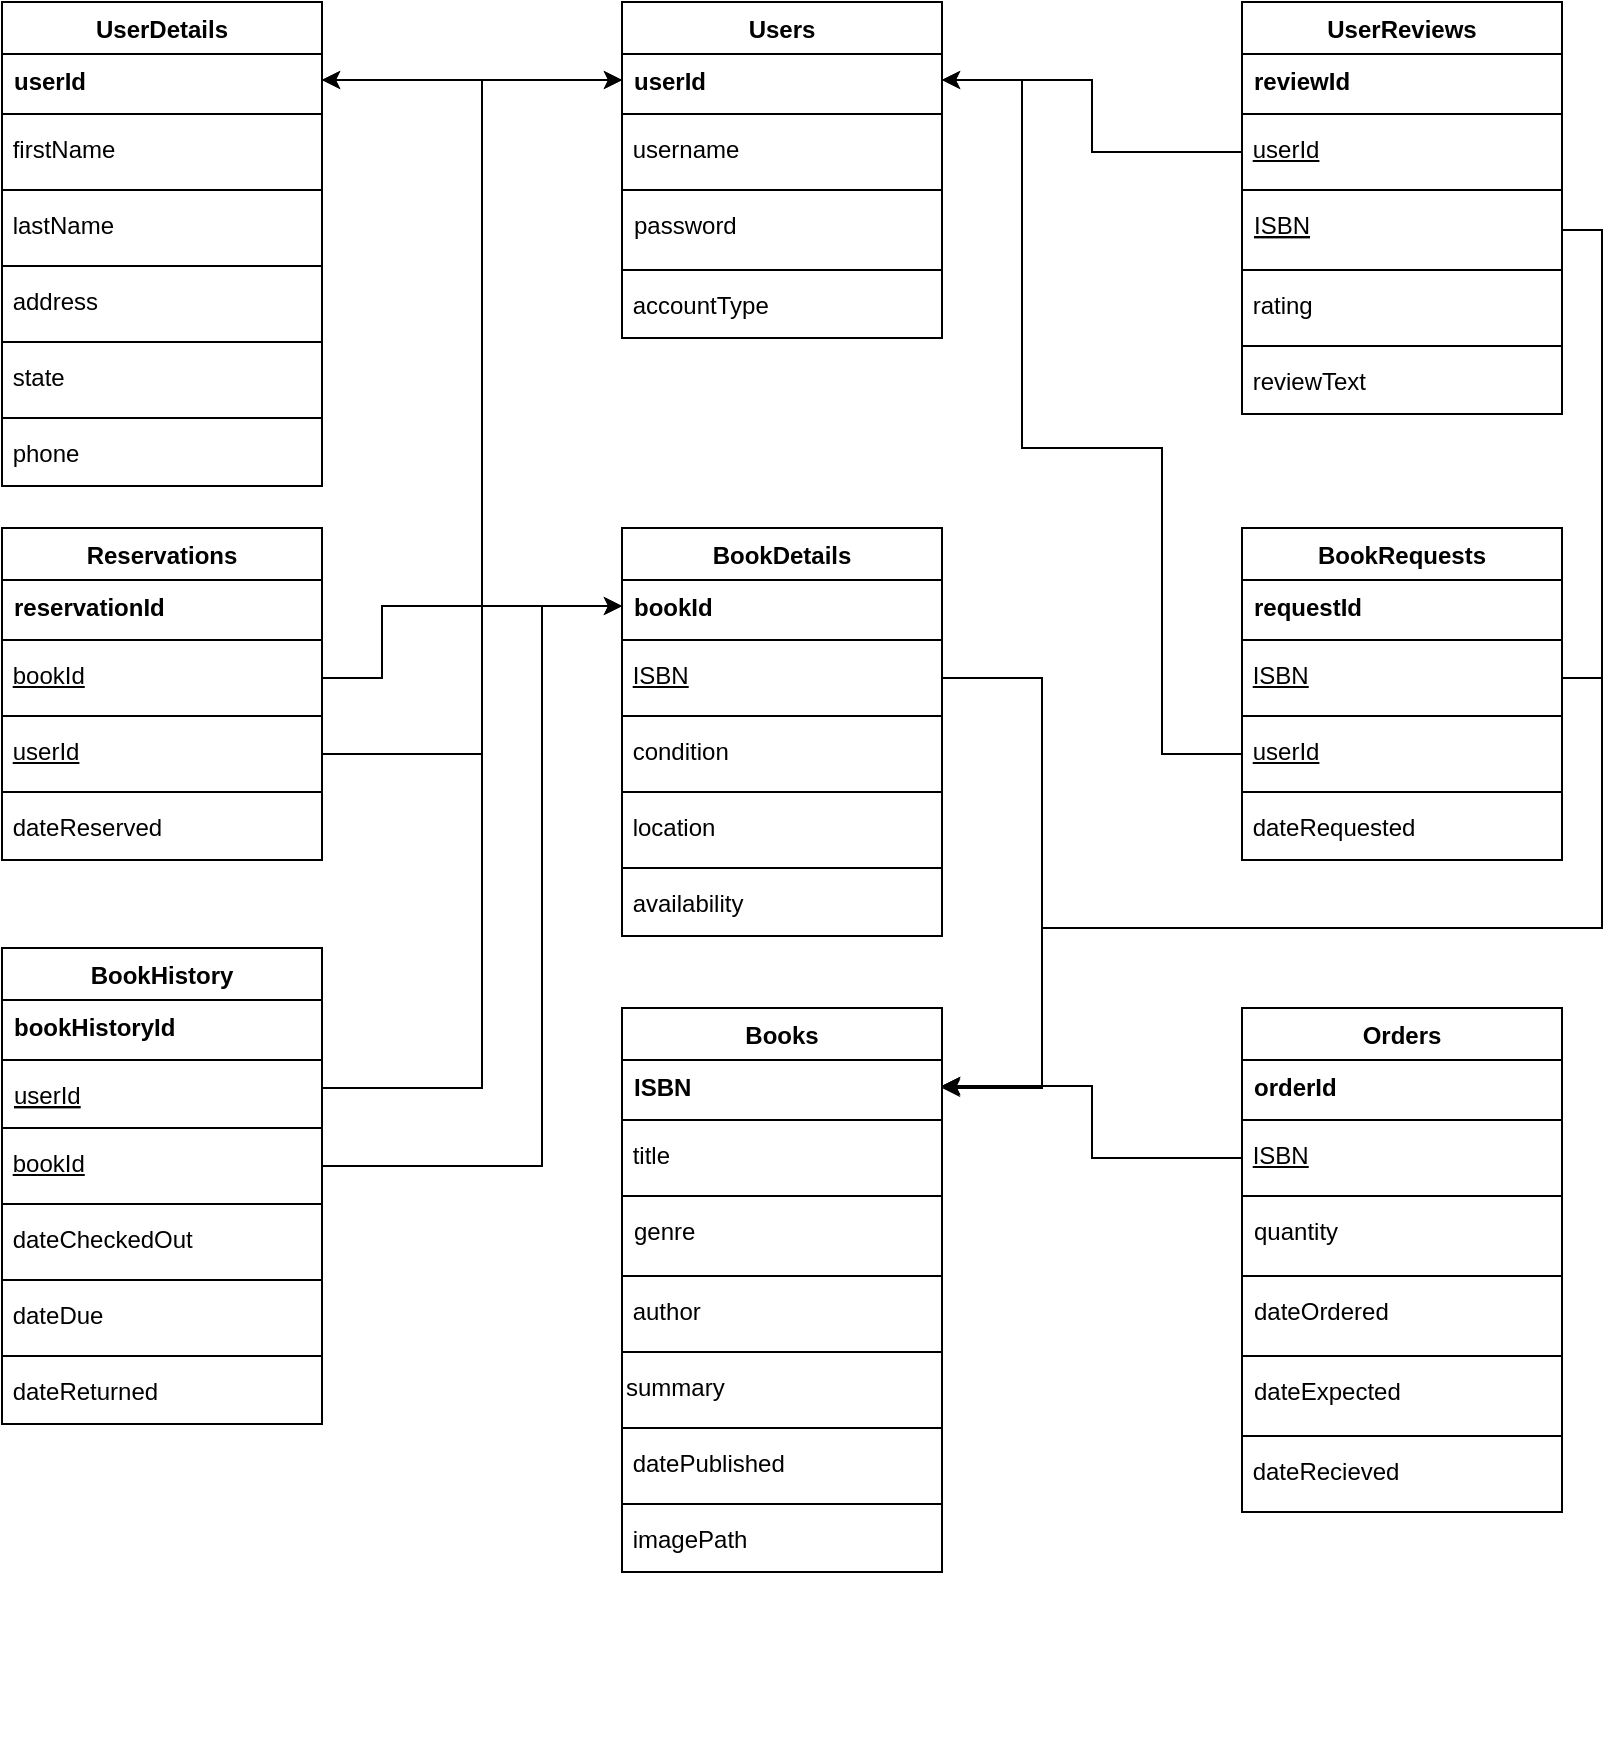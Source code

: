 <mxfile version="12.8.1" type="device"><diagram id="Xg3GlzZlZHLlRnHhwqz-" name="Page-1"><mxGraphModel dx="1332" dy="696" grid="1" gridSize="10" guides="1" tooltips="1" connect="1" arrows="1" fold="1" page="1" pageScale="1" pageWidth="1500" pageHeight="1000" math="0" shadow="0"><root><mxCell id="0"/><mxCell id="1" parent="0"/><mxCell id="W9Jm4VccmNvsLr-udF0N-2" value="Users" style="swimlane;fontStyle=1;align=center;verticalAlign=top;childLayout=stackLayout;horizontal=1;startSize=26;horizontalStack=0;resizeParent=1;resizeParentMax=0;resizeLast=0;collapsible=1;marginBottom=0;" parent="1" vertex="1"><mxGeometry x="660" y="107" width="160" height="168" as="geometry"/></mxCell><mxCell id="W9Jm4VccmNvsLr-udF0N-3" value="userId" style="text;strokeColor=none;fillColor=none;align=left;verticalAlign=top;spacingLeft=4;spacingRight=4;overflow=hidden;rotatable=0;points=[[0,0.5],[1,0.5]];portConstraint=eastwest;fontStyle=1" parent="W9Jm4VccmNvsLr-udF0N-2" vertex="1"><mxGeometry y="26" width="160" height="26" as="geometry"/></mxCell><mxCell id="W9Jm4VccmNvsLr-udF0N-4" value="" style="line;strokeWidth=1;fillColor=none;align=left;verticalAlign=middle;spacingTop=-1;spacingLeft=3;spacingRight=3;rotatable=0;labelPosition=right;points=[];portConstraint=eastwest;" parent="W9Jm4VccmNvsLr-udF0N-2" vertex="1"><mxGeometry y="52" width="160" height="8" as="geometry"/></mxCell><mxCell id="W9Jm4VccmNvsLr-udF0N-10" value="&amp;nbsp;username" style="text;html=1;" parent="W9Jm4VccmNvsLr-udF0N-2" vertex="1"><mxGeometry y="60" width="160" height="30" as="geometry"/></mxCell><mxCell id="W9Jm4VccmNvsLr-udF0N-6" value="" style="line;strokeWidth=1;fillColor=none;align=left;verticalAlign=middle;spacingTop=-1;spacingLeft=3;spacingRight=3;rotatable=0;labelPosition=right;points=[];portConstraint=eastwest;" parent="W9Jm4VccmNvsLr-udF0N-2" vertex="1"><mxGeometry y="90" width="160" height="8" as="geometry"/></mxCell><mxCell id="W9Jm4VccmNvsLr-udF0N-5" value="password" style="text;strokeColor=none;fillColor=none;align=left;verticalAlign=top;spacingLeft=4;spacingRight=4;overflow=hidden;rotatable=0;points=[[0,0.5],[1,0.5]];portConstraint=eastwest;" parent="W9Jm4VccmNvsLr-udF0N-2" vertex="1"><mxGeometry y="98" width="160" height="32" as="geometry"/></mxCell><mxCell id="W9Jm4VccmNvsLr-udF0N-7" value="" style="line;strokeWidth=1;fillColor=none;align=left;verticalAlign=middle;spacingTop=-1;spacingLeft=3;spacingRight=3;rotatable=0;labelPosition=right;points=[];portConstraint=eastwest;" parent="W9Jm4VccmNvsLr-udF0N-2" vertex="1"><mxGeometry y="130" width="160" height="8" as="geometry"/></mxCell><mxCell id="W9Jm4VccmNvsLr-udF0N-12" value="&amp;nbsp;accountType" style="text;html=1;" parent="W9Jm4VccmNvsLr-udF0N-2" vertex="1"><mxGeometry y="138" width="160" height="30" as="geometry"/></mxCell><mxCell id="W9Jm4VccmNvsLr-udF0N-14" value="UserReviews" style="swimlane;fontStyle=1;align=center;verticalAlign=top;childLayout=stackLayout;horizontal=1;startSize=26;horizontalStack=0;resizeParent=1;resizeParentMax=0;resizeLast=0;collapsible=1;marginBottom=0;" parent="1" vertex="1"><mxGeometry x="970" y="107" width="160" height="206" as="geometry"/></mxCell><mxCell id="W9Jm4VccmNvsLr-udF0N-15" value="reviewId" style="text;strokeColor=none;fillColor=none;align=left;verticalAlign=top;spacingLeft=4;spacingRight=4;overflow=hidden;rotatable=0;points=[[0,0.5],[1,0.5]];portConstraint=eastwest;fontStyle=1" parent="W9Jm4VccmNvsLr-udF0N-14" vertex="1"><mxGeometry y="26" width="160" height="26" as="geometry"/></mxCell><mxCell id="W9Jm4VccmNvsLr-udF0N-16" value="" style="line;strokeWidth=1;fillColor=none;align=left;verticalAlign=middle;spacingTop=-1;spacingLeft=3;spacingRight=3;rotatable=0;labelPosition=right;points=[];portConstraint=eastwest;" parent="W9Jm4VccmNvsLr-udF0N-14" vertex="1"><mxGeometry y="52" width="160" height="8" as="geometry"/></mxCell><mxCell id="W9Jm4VccmNvsLr-udF0N-17" value="&amp;nbsp;&lt;u&gt;userId&lt;/u&gt;" style="text;html=1;" parent="W9Jm4VccmNvsLr-udF0N-14" vertex="1"><mxGeometry y="60" width="160" height="30" as="geometry"/></mxCell><mxCell id="W9Jm4VccmNvsLr-udF0N-18" value="" style="line;strokeWidth=1;fillColor=none;align=left;verticalAlign=middle;spacingTop=-1;spacingLeft=3;spacingRight=3;rotatable=0;labelPosition=right;points=[];portConstraint=eastwest;" parent="W9Jm4VccmNvsLr-udF0N-14" vertex="1"><mxGeometry y="90" width="160" height="8" as="geometry"/></mxCell><mxCell id="W9Jm4VccmNvsLr-udF0N-19" value="ISBN" style="text;strokeColor=none;fillColor=none;align=left;verticalAlign=top;spacingLeft=4;spacingRight=4;overflow=hidden;rotatable=0;points=[[0,0.5],[1,0.5]];portConstraint=eastwest;fontStyle=4" parent="W9Jm4VccmNvsLr-udF0N-14" vertex="1"><mxGeometry y="98" width="160" height="32" as="geometry"/></mxCell><mxCell id="W9Jm4VccmNvsLr-udF0N-20" value="" style="line;strokeWidth=1;fillColor=none;align=left;verticalAlign=middle;spacingTop=-1;spacingLeft=3;spacingRight=3;rotatable=0;labelPosition=right;points=[];portConstraint=eastwest;" parent="W9Jm4VccmNvsLr-udF0N-14" vertex="1"><mxGeometry y="130" width="160" height="8" as="geometry"/></mxCell><mxCell id="W9Jm4VccmNvsLr-udF0N-21" value="&amp;nbsp;rating" style="text;html=1;" parent="W9Jm4VccmNvsLr-udF0N-14" vertex="1"><mxGeometry y="138" width="160" height="30" as="geometry"/></mxCell><mxCell id="W9Jm4VccmNvsLr-udF0N-22" value="" style="line;strokeWidth=1;fillColor=none;align=left;verticalAlign=middle;spacingTop=-1;spacingLeft=3;spacingRight=3;rotatable=0;labelPosition=right;points=[];portConstraint=eastwest;" parent="W9Jm4VccmNvsLr-udF0N-14" vertex="1"><mxGeometry y="168" width="160" height="8" as="geometry"/></mxCell><mxCell id="W9Jm4VccmNvsLr-udF0N-23" value="&amp;nbsp;reviewText" style="text;html=1;" parent="W9Jm4VccmNvsLr-udF0N-14" vertex="1"><mxGeometry y="176" width="160" height="30" as="geometry"/></mxCell><mxCell id="W9Jm4VccmNvsLr-udF0N-24" value="Books" style="swimlane;fontStyle=1;align=center;verticalAlign=top;childLayout=stackLayout;horizontal=1;startSize=26;horizontalStack=0;resizeParent=1;resizeParentMax=0;resizeLast=0;collapsible=1;marginBottom=0;" parent="1" vertex="1"><mxGeometry x="660" y="610" width="160" height="282" as="geometry"/></mxCell><mxCell id="W9Jm4VccmNvsLr-udF0N-25" value="ISBN" style="text;strokeColor=none;fillColor=none;align=left;verticalAlign=top;spacingLeft=4;spacingRight=4;overflow=hidden;rotatable=0;points=[[0,0.5],[1,0.5]];portConstraint=eastwest;fontStyle=1" parent="W9Jm4VccmNvsLr-udF0N-24" vertex="1"><mxGeometry y="26" width="160" height="26" as="geometry"/></mxCell><mxCell id="W9Jm4VccmNvsLr-udF0N-26" value="" style="line;strokeWidth=1;fillColor=none;align=left;verticalAlign=middle;spacingTop=-1;spacingLeft=3;spacingRight=3;rotatable=0;labelPosition=right;points=[];portConstraint=eastwest;" parent="W9Jm4VccmNvsLr-udF0N-24" vertex="1"><mxGeometry y="52" width="160" height="8" as="geometry"/></mxCell><mxCell id="W9Jm4VccmNvsLr-udF0N-27" value="&amp;nbsp;title" style="text;html=1;" parent="W9Jm4VccmNvsLr-udF0N-24" vertex="1"><mxGeometry y="60" width="160" height="30" as="geometry"/></mxCell><mxCell id="W9Jm4VccmNvsLr-udF0N-28" value="" style="line;strokeWidth=1;fillColor=none;align=left;verticalAlign=middle;spacingTop=-1;spacingLeft=3;spacingRight=3;rotatable=0;labelPosition=right;points=[];portConstraint=eastwest;" parent="W9Jm4VccmNvsLr-udF0N-24" vertex="1"><mxGeometry y="90" width="160" height="8" as="geometry"/></mxCell><mxCell id="W9Jm4VccmNvsLr-udF0N-29" value="genre" style="text;strokeColor=none;fillColor=none;align=left;verticalAlign=top;spacingLeft=4;spacingRight=4;overflow=hidden;rotatable=0;points=[[0,0.5],[1,0.5]];portConstraint=eastwest;" parent="W9Jm4VccmNvsLr-udF0N-24" vertex="1"><mxGeometry y="98" width="160" height="32" as="geometry"/></mxCell><mxCell id="W9Jm4VccmNvsLr-udF0N-30" value="" style="line;strokeWidth=1;fillColor=none;align=left;verticalAlign=middle;spacingTop=-1;spacingLeft=3;spacingRight=3;rotatable=0;labelPosition=right;points=[];portConstraint=eastwest;" parent="W9Jm4VccmNvsLr-udF0N-24" vertex="1"><mxGeometry y="130" width="160" height="8" as="geometry"/></mxCell><mxCell id="W9Jm4VccmNvsLr-udF0N-31" value="&amp;nbsp;author" style="text;html=1;" parent="W9Jm4VccmNvsLr-udF0N-24" vertex="1"><mxGeometry y="138" width="160" height="30" as="geometry"/></mxCell><mxCell id="4CegD_d5nUwp36PpnnZw-1" value="" style="line;strokeWidth=1;fillColor=none;align=left;verticalAlign=middle;spacingTop=-1;spacingLeft=3;spacingRight=3;rotatable=0;labelPosition=right;points=[];portConstraint=eastwest;" vertex="1" parent="W9Jm4VccmNvsLr-udF0N-24"><mxGeometry y="168" width="160" height="8" as="geometry"/></mxCell><mxCell id="4CegD_d5nUwp36PpnnZw-4" value="summary" style="text;html=1;" vertex="1" parent="W9Jm4VccmNvsLr-udF0N-24"><mxGeometry y="176" width="160" height="30" as="geometry"/></mxCell><mxCell id="W9Jm4VccmNvsLr-udF0N-32" value="" style="line;strokeWidth=1;fillColor=none;align=left;verticalAlign=middle;spacingTop=-1;spacingLeft=3;spacingRight=3;rotatable=0;labelPosition=right;points=[];portConstraint=eastwest;" parent="W9Jm4VccmNvsLr-udF0N-24" vertex="1"><mxGeometry y="206" width="160" height="8" as="geometry"/></mxCell><mxCell id="W9Jm4VccmNvsLr-udF0N-33" value="&amp;nbsp;datePublished" style="text;html=1;" parent="W9Jm4VccmNvsLr-udF0N-24" vertex="1"><mxGeometry y="214" width="160" height="30" as="geometry"/></mxCell><mxCell id="W9Jm4VccmNvsLr-udF0N-45" value="" style="line;strokeWidth=1;fillColor=none;align=left;verticalAlign=middle;spacingTop=-1;spacingLeft=3;spacingRight=3;rotatable=0;labelPosition=right;points=[];portConstraint=eastwest;" parent="W9Jm4VccmNvsLr-udF0N-24" vertex="1"><mxGeometry y="244" width="160" height="8" as="geometry"/></mxCell><mxCell id="W9Jm4VccmNvsLr-udF0N-44" value="&amp;nbsp;imagePath" style="text;html=1;" parent="W9Jm4VccmNvsLr-udF0N-24" vertex="1"><mxGeometry y="252" width="160" height="30" as="geometry"/></mxCell><mxCell id="W9Jm4VccmNvsLr-udF0N-34" value="BookDetails" style="swimlane;fontStyle=1;align=center;verticalAlign=top;childLayout=stackLayout;horizontal=1;startSize=26;horizontalStack=0;resizeParent=1;resizeParentMax=0;resizeLast=0;collapsible=1;marginBottom=0;" parent="1" vertex="1"><mxGeometry x="660" y="370" width="160" height="204" as="geometry"/></mxCell><mxCell id="W9Jm4VccmNvsLr-udF0N-35" value="bookId" style="text;strokeColor=none;fillColor=none;align=left;verticalAlign=top;spacingLeft=4;spacingRight=4;overflow=hidden;rotatable=0;points=[[0,0.5],[1,0.5]];portConstraint=eastwest;fontStyle=1" parent="W9Jm4VccmNvsLr-udF0N-34" vertex="1"><mxGeometry y="26" width="160" height="26" as="geometry"/></mxCell><mxCell id="W9Jm4VccmNvsLr-udF0N-36" value="" style="line;strokeWidth=1;fillColor=none;align=left;verticalAlign=middle;spacingTop=-1;spacingLeft=3;spacingRight=3;rotatable=0;labelPosition=right;points=[];portConstraint=eastwest;" parent="W9Jm4VccmNvsLr-udF0N-34" vertex="1"><mxGeometry y="52" width="160" height="8" as="geometry"/></mxCell><mxCell id="W9Jm4VccmNvsLr-udF0N-37" value="&amp;nbsp;&lt;u&gt;ISBN&lt;/u&gt;" style="text;html=1;" parent="W9Jm4VccmNvsLr-udF0N-34" vertex="1"><mxGeometry y="60" width="160" height="30" as="geometry"/></mxCell><mxCell id="W9Jm4VccmNvsLr-udF0N-40" value="" style="line;strokeWidth=1;fillColor=none;align=left;verticalAlign=middle;spacingTop=-1;spacingLeft=3;spacingRight=3;rotatable=0;labelPosition=right;points=[];portConstraint=eastwest;" parent="W9Jm4VccmNvsLr-udF0N-34" vertex="1"><mxGeometry y="90" width="160" height="8" as="geometry"/></mxCell><mxCell id="W9Jm4VccmNvsLr-udF0N-41" value="&amp;nbsp;condition" style="text;html=1;" parent="W9Jm4VccmNvsLr-udF0N-34" vertex="1"><mxGeometry y="98" width="160" height="30" as="geometry"/></mxCell><mxCell id="W9Jm4VccmNvsLr-udF0N-42" value="" style="line;strokeWidth=1;fillColor=none;align=left;verticalAlign=middle;spacingTop=-1;spacingLeft=3;spacingRight=3;rotatable=0;labelPosition=right;points=[];portConstraint=eastwest;" parent="W9Jm4VccmNvsLr-udF0N-34" vertex="1"><mxGeometry y="128" width="160" height="8" as="geometry"/></mxCell><mxCell id="4CegD_d5nUwp36PpnnZw-5" value="&amp;nbsp;location" style="text;html=1;" vertex="1" parent="W9Jm4VccmNvsLr-udF0N-34"><mxGeometry y="136" width="160" height="30" as="geometry"/></mxCell><mxCell id="4CegD_d5nUwp36PpnnZw-6" value="" style="line;strokeWidth=1;fillColor=none;align=left;verticalAlign=middle;spacingTop=-1;spacingLeft=3;spacingRight=3;rotatable=0;labelPosition=right;points=[];portConstraint=eastwest;" vertex="1" parent="W9Jm4VccmNvsLr-udF0N-34"><mxGeometry y="166" width="160" height="8" as="geometry"/></mxCell><mxCell id="W9Jm4VccmNvsLr-udF0N-43" value="&amp;nbsp;availability" style="text;html=1;" parent="W9Jm4VccmNvsLr-udF0N-34" vertex="1"><mxGeometry y="174" width="160" height="30" as="geometry"/></mxCell><mxCell id="W9Jm4VccmNvsLr-udF0N-56" value="Orders" style="swimlane;fontStyle=1;align=center;verticalAlign=top;childLayout=stackLayout;horizontal=1;startSize=26;horizontalStack=0;resizeParent=1;resizeParentMax=0;resizeLast=0;collapsible=1;marginBottom=0;" parent="1" vertex="1"><mxGeometry x="970" y="610" width="160" height="252" as="geometry"/></mxCell><mxCell id="W9Jm4VccmNvsLr-udF0N-57" value="orderId" style="text;strokeColor=none;fillColor=none;align=left;verticalAlign=top;spacingLeft=4;spacingRight=4;overflow=hidden;rotatable=0;points=[[0,0.5],[1,0.5]];portConstraint=eastwest;fontStyle=1" parent="W9Jm4VccmNvsLr-udF0N-56" vertex="1"><mxGeometry y="26" width="160" height="26" as="geometry"/></mxCell><mxCell id="W9Jm4VccmNvsLr-udF0N-58" value="" style="line;strokeWidth=1;fillColor=none;align=left;verticalAlign=middle;spacingTop=-1;spacingLeft=3;spacingRight=3;rotatable=0;labelPosition=right;points=[];portConstraint=eastwest;" parent="W9Jm4VccmNvsLr-udF0N-56" vertex="1"><mxGeometry y="52" width="160" height="8" as="geometry"/></mxCell><mxCell id="W9Jm4VccmNvsLr-udF0N-59" value="&amp;nbsp;&lt;u&gt;ISBN&lt;/u&gt;" style="text;html=1;" parent="W9Jm4VccmNvsLr-udF0N-56" vertex="1"><mxGeometry y="60" width="160" height="30" as="geometry"/></mxCell><mxCell id="W9Jm4VccmNvsLr-udF0N-60" value="" style="line;strokeWidth=1;fillColor=none;align=left;verticalAlign=middle;spacingTop=-1;spacingLeft=3;spacingRight=3;rotatable=0;labelPosition=right;points=[];portConstraint=eastwest;" parent="W9Jm4VccmNvsLr-udF0N-56" vertex="1"><mxGeometry y="90" width="160" height="8" as="geometry"/></mxCell><mxCell id="W9Jm4VccmNvsLr-udF0N-61" value="quantity" style="text;strokeColor=none;fillColor=none;align=left;verticalAlign=top;spacingLeft=4;spacingRight=4;overflow=hidden;rotatable=0;points=[[0,0.5],[1,0.5]];portConstraint=eastwest;fontStyle=0" parent="W9Jm4VccmNvsLr-udF0N-56" vertex="1"><mxGeometry y="98" width="160" height="32" as="geometry"/></mxCell><mxCell id="W9Jm4VccmNvsLr-udF0N-62" value="" style="line;strokeWidth=1;fillColor=none;align=left;verticalAlign=middle;spacingTop=-1;spacingLeft=3;spacingRight=3;rotatable=0;labelPosition=right;points=[];portConstraint=eastwest;" parent="W9Jm4VccmNvsLr-udF0N-56" vertex="1"><mxGeometry y="130" width="160" height="8" as="geometry"/></mxCell><mxCell id="8THNpUJACRM4IYG2hEHE-87" value="dateOrdered" style="text;strokeColor=none;fillColor=none;align=left;verticalAlign=top;spacingLeft=4;spacingRight=4;overflow=hidden;rotatable=0;points=[[0,0.5],[1,0.5]];portConstraint=eastwest;fontStyle=0" parent="W9Jm4VccmNvsLr-udF0N-56" vertex="1"><mxGeometry y="138" width="160" height="32" as="geometry"/></mxCell><mxCell id="8THNpUJACRM4IYG2hEHE-90" value="" style="line;strokeWidth=1;fillColor=none;align=left;verticalAlign=middle;spacingTop=-1;spacingLeft=3;spacingRight=3;rotatable=0;labelPosition=right;points=[];portConstraint=eastwest;" parent="W9Jm4VccmNvsLr-udF0N-56" vertex="1"><mxGeometry y="170" width="160" height="8" as="geometry"/></mxCell><mxCell id="8THNpUJACRM4IYG2hEHE-88" value="dateExpected" style="text;strokeColor=none;fillColor=none;align=left;verticalAlign=top;spacingLeft=4;spacingRight=4;overflow=hidden;rotatable=0;points=[[0,0.5],[1,0.5]];portConstraint=eastwest;fontStyle=0" parent="W9Jm4VccmNvsLr-udF0N-56" vertex="1"><mxGeometry y="178" width="160" height="32" as="geometry"/></mxCell><mxCell id="8THNpUJACRM4IYG2hEHE-91" value="" style="line;strokeWidth=1;fillColor=none;align=left;verticalAlign=middle;spacingTop=-1;spacingLeft=3;spacingRight=3;rotatable=0;labelPosition=right;points=[];portConstraint=eastwest;" parent="W9Jm4VccmNvsLr-udF0N-56" vertex="1"><mxGeometry y="210" width="160" height="8" as="geometry"/></mxCell><mxCell id="8THNpUJACRM4IYG2hEHE-97" value="&amp;nbsp;dateRecieved" style="text;html=1;" parent="W9Jm4VccmNvsLr-udF0N-56" vertex="1"><mxGeometry y="218" width="160" height="34" as="geometry"/></mxCell><mxCell id="8THNpUJACRM4IYG2hEHE-92" style="edgeStyle=orthogonalEdgeStyle;rounded=0;orthogonalLoop=1;jettySize=auto;html=1;exitX=0.5;exitY=1;exitDx=0;exitDy=0;" parent="W9Jm4VccmNvsLr-udF0N-56" edge="1"><mxGeometry relative="1" as="geometry"><mxPoint x="80" y="362" as="sourcePoint"/><mxPoint x="80" y="362" as="targetPoint"/></mxGeometry></mxCell><mxCell id="8THNpUJACRM4IYG2hEHE-95" style="edgeStyle=orthogonalEdgeStyle;rounded=0;orthogonalLoop=1;jettySize=auto;html=1;exitX=0.5;exitY=1;exitDx=0;exitDy=0;" parent="W9Jm4VccmNvsLr-udF0N-56" edge="1"><mxGeometry relative="1" as="geometry"><mxPoint x="80" y="362" as="sourcePoint"/><mxPoint x="80" y="362" as="targetPoint"/></mxGeometry></mxCell><mxCell id="W9Jm4VccmNvsLr-udF0N-78" style="edgeStyle=orthogonalEdgeStyle;rounded=0;orthogonalLoop=1;jettySize=auto;html=1;exitX=0;exitY=0.5;exitDx=0;exitDy=0;entryX=1;entryY=0.5;entryDx=0;entryDy=0;" parent="1" source="W9Jm4VccmNvsLr-udF0N-17" target="W9Jm4VccmNvsLr-udF0N-3" edge="1"><mxGeometry relative="1" as="geometry"/></mxCell><mxCell id="W9Jm4VccmNvsLr-udF0N-80" style="edgeStyle=orthogonalEdgeStyle;rounded=0;orthogonalLoop=1;jettySize=auto;html=1;exitX=1;exitY=0.5;exitDx=0;exitDy=0;entryX=1;entryY=0.5;entryDx=0;entryDy=0;" parent="1" source="W9Jm4VccmNvsLr-udF0N-19" target="W9Jm4VccmNvsLr-udF0N-25" edge="1"><mxGeometry relative="1" as="geometry"><mxPoint x="1110" y="590" as="targetPoint"/><Array as="points"><mxPoint x="1150" y="221"/><mxPoint x="1150" y="570"/><mxPoint x="870" y="570"/><mxPoint x="870" y="649"/></Array></mxGeometry></mxCell><mxCell id="W9Jm4VccmNvsLr-udF0N-81" style="edgeStyle=orthogonalEdgeStyle;rounded=0;orthogonalLoop=1;jettySize=auto;html=1;exitX=1;exitY=0.5;exitDx=0;exitDy=0;" parent="1" source="W9Jm4VccmNvsLr-udF0N-37" edge="1"><mxGeometry relative="1" as="geometry"><mxPoint x="820" y="650" as="targetPoint"/><Array as="points"><mxPoint x="870" y="445"/><mxPoint x="870" y="650"/></Array></mxGeometry></mxCell><mxCell id="8THNpUJACRM4IYG2hEHE-1" value="BookRequests" style="swimlane;fontStyle=1;align=center;verticalAlign=top;childLayout=stackLayout;horizontal=1;startSize=26;horizontalStack=0;resizeParent=1;resizeParentMax=0;resizeLast=0;collapsible=1;marginBottom=0;" parent="1" vertex="1"><mxGeometry x="970" y="370" width="160" height="166" as="geometry"/></mxCell><mxCell id="8THNpUJACRM4IYG2hEHE-2" value="requestId" style="text;strokeColor=none;fillColor=none;align=left;verticalAlign=top;spacingLeft=4;spacingRight=4;overflow=hidden;rotatable=0;points=[[0,0.5],[1,0.5]];portConstraint=eastwest;fontStyle=1" parent="8THNpUJACRM4IYG2hEHE-1" vertex="1"><mxGeometry y="26" width="160" height="26" as="geometry"/></mxCell><mxCell id="8THNpUJACRM4IYG2hEHE-3" value="" style="line;strokeWidth=1;fillColor=none;align=left;verticalAlign=middle;spacingTop=-1;spacingLeft=3;spacingRight=3;rotatable=0;labelPosition=right;points=[];portConstraint=eastwest;" parent="8THNpUJACRM4IYG2hEHE-1" vertex="1"><mxGeometry y="52" width="160" height="8" as="geometry"/></mxCell><mxCell id="8THNpUJACRM4IYG2hEHE-4" value="&amp;nbsp;&lt;u&gt;ISBN&lt;/u&gt;" style="text;html=1;" parent="8THNpUJACRM4IYG2hEHE-1" vertex="1"><mxGeometry y="60" width="160" height="30" as="geometry"/></mxCell><mxCell id="8THNpUJACRM4IYG2hEHE-5" value="" style="line;strokeWidth=1;fillColor=none;align=left;verticalAlign=middle;spacingTop=-1;spacingLeft=3;spacingRight=3;rotatable=0;labelPosition=right;points=[];portConstraint=eastwest;" parent="8THNpUJACRM4IYG2hEHE-1" vertex="1"><mxGeometry y="90" width="160" height="8" as="geometry"/></mxCell><mxCell id="8THNpUJACRM4IYG2hEHE-6" value="&amp;nbsp;&lt;u&gt;userId&lt;/u&gt;" style="text;html=1;" parent="8THNpUJACRM4IYG2hEHE-1" vertex="1"><mxGeometry y="98" width="160" height="30" as="geometry"/></mxCell><mxCell id="8THNpUJACRM4IYG2hEHE-7" value="" style="line;strokeWidth=1;fillColor=none;align=left;verticalAlign=middle;spacingTop=-1;spacingLeft=3;spacingRight=3;rotatable=0;labelPosition=right;points=[];portConstraint=eastwest;" parent="8THNpUJACRM4IYG2hEHE-1" vertex="1"><mxGeometry y="128" width="160" height="8" as="geometry"/></mxCell><mxCell id="8THNpUJACRM4IYG2hEHE-8" value="&amp;nbsp;dateRequested" style="text;html=1;" parent="8THNpUJACRM4IYG2hEHE-1" vertex="1"><mxGeometry y="136" width="160" height="30" as="geometry"/></mxCell><mxCell id="8THNpUJACRM4IYG2hEHE-9" value="Reservations" style="swimlane;fontStyle=1;align=center;verticalAlign=top;childLayout=stackLayout;horizontal=1;startSize=26;horizontalStack=0;resizeParent=1;resizeParentMax=0;resizeLast=0;collapsible=1;marginBottom=0;" parent="1" vertex="1"><mxGeometry x="350" y="370" width="160" height="166" as="geometry"/></mxCell><mxCell id="8THNpUJACRM4IYG2hEHE-10" value="reservationId" style="text;strokeColor=none;fillColor=none;align=left;verticalAlign=top;spacingLeft=4;spacingRight=4;overflow=hidden;rotatable=0;points=[[0,0.5],[1,0.5]];portConstraint=eastwest;fontStyle=1" parent="8THNpUJACRM4IYG2hEHE-9" vertex="1"><mxGeometry y="26" width="160" height="26" as="geometry"/></mxCell><mxCell id="8THNpUJACRM4IYG2hEHE-77" value="" style="line;strokeWidth=1;fillColor=none;align=left;verticalAlign=middle;spacingTop=-1;spacingLeft=3;spacingRight=3;rotatable=0;labelPosition=right;points=[];portConstraint=eastwest;" parent="8THNpUJACRM4IYG2hEHE-9" vertex="1"><mxGeometry y="52" width="160" height="8" as="geometry"/></mxCell><mxCell id="8THNpUJACRM4IYG2hEHE-76" value="&amp;nbsp;&lt;u&gt;bookId&lt;/u&gt;" style="text;html=1;" parent="8THNpUJACRM4IYG2hEHE-9" vertex="1"><mxGeometry y="60" width="160" height="30" as="geometry"/></mxCell><mxCell id="8THNpUJACRM4IYG2hEHE-11" value="" style="line;strokeWidth=1;fillColor=none;align=left;verticalAlign=middle;spacingTop=-1;spacingLeft=3;spacingRight=3;rotatable=0;labelPosition=right;points=[];portConstraint=eastwest;" parent="8THNpUJACRM4IYG2hEHE-9" vertex="1"><mxGeometry y="90" width="160" height="8" as="geometry"/></mxCell><mxCell id="8THNpUJACRM4IYG2hEHE-12" value="&amp;nbsp;&lt;u&gt;userId&lt;/u&gt;" style="text;html=1;" parent="8THNpUJACRM4IYG2hEHE-9" vertex="1"><mxGeometry y="98" width="160" height="30" as="geometry"/></mxCell><mxCell id="8THNpUJACRM4IYG2hEHE-79" value="" style="line;strokeWidth=1;fillColor=none;align=left;verticalAlign=middle;spacingTop=-1;spacingLeft=3;spacingRight=3;rotatable=0;labelPosition=right;points=[];portConstraint=eastwest;" parent="8THNpUJACRM4IYG2hEHE-9" vertex="1"><mxGeometry y="128" width="160" height="8" as="geometry"/></mxCell><mxCell id="8THNpUJACRM4IYG2hEHE-78" value="&amp;nbsp;dateReserved" style="text;html=1;" parent="8THNpUJACRM4IYG2hEHE-9" vertex="1"><mxGeometry y="136" width="160" height="30" as="geometry"/></mxCell><mxCell id="8THNpUJACRM4IYG2hEHE-17" value="UserDetails" style="swimlane;fontStyle=1;align=center;verticalAlign=top;childLayout=stackLayout;horizontal=1;startSize=26;horizontalStack=0;resizeParent=1;resizeParentMax=0;resizeLast=0;collapsible=1;marginBottom=0;" parent="1" vertex="1"><mxGeometry x="350" y="107" width="160" height="242" as="geometry"/></mxCell><mxCell id="8THNpUJACRM4IYG2hEHE-18" value="userId" style="text;strokeColor=none;fillColor=none;align=left;verticalAlign=top;spacingLeft=4;spacingRight=4;overflow=hidden;rotatable=0;points=[[0,0.5],[1,0.5]];portConstraint=eastwest;fontStyle=1" parent="8THNpUJACRM4IYG2hEHE-17" vertex="1"><mxGeometry y="26" width="160" height="26" as="geometry"/></mxCell><mxCell id="8THNpUJACRM4IYG2hEHE-19" value="" style="line;strokeWidth=1;fillColor=none;align=left;verticalAlign=middle;spacingTop=-1;spacingLeft=3;spacingRight=3;rotatable=0;labelPosition=right;points=[];portConstraint=eastwest;" parent="8THNpUJACRM4IYG2hEHE-17" vertex="1"><mxGeometry y="52" width="160" height="8" as="geometry"/></mxCell><mxCell id="8THNpUJACRM4IYG2hEHE-20" value="&amp;nbsp;firstName" style="text;html=1;" parent="8THNpUJACRM4IYG2hEHE-17" vertex="1"><mxGeometry y="60" width="160" height="30" as="geometry"/></mxCell><mxCell id="8THNpUJACRM4IYG2hEHE-21" value="" style="line;strokeWidth=1;fillColor=none;align=left;verticalAlign=middle;spacingTop=-1;spacingLeft=3;spacingRight=3;rotatable=0;labelPosition=right;points=[];portConstraint=eastwest;" parent="8THNpUJACRM4IYG2hEHE-17" vertex="1"><mxGeometry y="90" width="160" height="8" as="geometry"/></mxCell><mxCell id="8THNpUJACRM4IYG2hEHE-22" value="&amp;nbsp;lastName" style="text;html=1;" parent="8THNpUJACRM4IYG2hEHE-17" vertex="1"><mxGeometry y="98" width="160" height="30" as="geometry"/></mxCell><mxCell id="8THNpUJACRM4IYG2hEHE-23" value="" style="line;strokeWidth=1;fillColor=none;align=left;verticalAlign=middle;spacingTop=-1;spacingLeft=3;spacingRight=3;rotatable=0;labelPosition=right;points=[];portConstraint=eastwest;" parent="8THNpUJACRM4IYG2hEHE-17" vertex="1"><mxGeometry y="128" width="160" height="8" as="geometry"/></mxCell><mxCell id="8THNpUJACRM4IYG2hEHE-41" value="&amp;nbsp;address" style="text;html=1;" parent="8THNpUJACRM4IYG2hEHE-17" vertex="1"><mxGeometry y="136" width="160" height="30" as="geometry"/></mxCell><mxCell id="8THNpUJACRM4IYG2hEHE-70" value="" style="line;strokeWidth=1;fillColor=none;align=left;verticalAlign=middle;spacingTop=-1;spacingLeft=3;spacingRight=3;rotatable=0;labelPosition=right;points=[];portConstraint=eastwest;" parent="8THNpUJACRM4IYG2hEHE-17" vertex="1"><mxGeometry y="166" width="160" height="8" as="geometry"/></mxCell><mxCell id="8THNpUJACRM4IYG2hEHE-100" value="&amp;nbsp;state" style="text;html=1;" parent="8THNpUJACRM4IYG2hEHE-17" vertex="1"><mxGeometry y="174" width="160" height="30" as="geometry"/></mxCell><mxCell id="8THNpUJACRM4IYG2hEHE-101" value="" style="line;strokeWidth=1;fillColor=none;align=left;verticalAlign=middle;spacingTop=-1;spacingLeft=3;spacingRight=3;rotatable=0;labelPosition=right;points=[];portConstraint=eastwest;" parent="8THNpUJACRM4IYG2hEHE-17" vertex="1"><mxGeometry y="204" width="160" height="8" as="geometry"/></mxCell><mxCell id="8THNpUJACRM4IYG2hEHE-42" value="&amp;nbsp;phone" style="text;html=1;" parent="8THNpUJACRM4IYG2hEHE-17" vertex="1"><mxGeometry y="212" width="160" height="30" as="geometry"/></mxCell><mxCell id="8THNpUJACRM4IYG2hEHE-43" value="BookHistory" style="swimlane;fontStyle=1;align=center;verticalAlign=top;childLayout=stackLayout;horizontal=1;startSize=26;horizontalStack=0;resizeParent=1;resizeParentMax=0;resizeLast=0;collapsible=1;marginBottom=0;" parent="1" vertex="1"><mxGeometry x="350" y="580" width="160" height="238" as="geometry"/></mxCell><mxCell id="8THNpUJACRM4IYG2hEHE-44" value="bookHistoryId" style="text;strokeColor=none;fillColor=none;align=left;verticalAlign=top;spacingLeft=4;spacingRight=4;overflow=hidden;rotatable=0;points=[[0,0.5],[1,0.5]];portConstraint=eastwest;fontStyle=1" parent="8THNpUJACRM4IYG2hEHE-43" vertex="1"><mxGeometry y="26" width="160" height="26" as="geometry"/></mxCell><mxCell id="8THNpUJACRM4IYG2hEHE-45" value="" style="line;strokeWidth=1;fillColor=none;align=left;verticalAlign=middle;spacingTop=-1;spacingLeft=3;spacingRight=3;rotatable=0;labelPosition=right;points=[];portConstraint=eastwest;" parent="8THNpUJACRM4IYG2hEHE-43" vertex="1"><mxGeometry y="52" width="160" height="8" as="geometry"/></mxCell><mxCell id="8THNpUJACRM4IYG2hEHE-74" value="userId" style="text;strokeColor=none;fillColor=none;align=left;verticalAlign=top;spacingLeft=4;spacingRight=4;overflow=hidden;rotatable=0;points=[[0,0.5],[1,0.5]];portConstraint=eastwest;fontStyle=4" parent="8THNpUJACRM4IYG2hEHE-43" vertex="1"><mxGeometry y="60" width="160" height="26" as="geometry"/></mxCell><mxCell id="8THNpUJACRM4IYG2hEHE-75" value="" style="line;strokeWidth=1;fillColor=none;align=left;verticalAlign=middle;spacingTop=-1;spacingLeft=3;spacingRight=3;rotatable=0;labelPosition=right;points=[];portConstraint=eastwest;" parent="8THNpUJACRM4IYG2hEHE-43" vertex="1"><mxGeometry y="86" width="160" height="8" as="geometry"/></mxCell><mxCell id="8THNpUJACRM4IYG2hEHE-46" value="&amp;nbsp;&lt;u&gt;bookId&lt;/u&gt;" style="text;html=1;" parent="8THNpUJACRM4IYG2hEHE-43" vertex="1"><mxGeometry y="94" width="160" height="30" as="geometry"/></mxCell><mxCell id="8THNpUJACRM4IYG2hEHE-47" value="" style="line;strokeWidth=1;fillColor=none;align=left;verticalAlign=middle;spacingTop=-1;spacingLeft=3;spacingRight=3;rotatable=0;labelPosition=right;points=[];portConstraint=eastwest;" parent="8THNpUJACRM4IYG2hEHE-43" vertex="1"><mxGeometry y="124" width="160" height="8" as="geometry"/></mxCell><mxCell id="8THNpUJACRM4IYG2hEHE-48" value="&amp;nbsp;dateCheckedOut" style="text;html=1;" parent="8THNpUJACRM4IYG2hEHE-43" vertex="1"><mxGeometry y="132" width="160" height="30" as="geometry"/></mxCell><mxCell id="8THNpUJACRM4IYG2hEHE-103" value="" style="line;strokeWidth=1;fillColor=none;align=left;verticalAlign=middle;spacingTop=-1;spacingLeft=3;spacingRight=3;rotatable=0;labelPosition=right;points=[];portConstraint=eastwest;" parent="8THNpUJACRM4IYG2hEHE-43" vertex="1"><mxGeometry y="162" width="160" height="8" as="geometry"/></mxCell><mxCell id="8THNpUJACRM4IYG2hEHE-120" value="&amp;nbsp;dateDue" style="text;html=1;" parent="8THNpUJACRM4IYG2hEHE-43" vertex="1"><mxGeometry y="170" width="160" height="30" as="geometry"/></mxCell><mxCell id="8THNpUJACRM4IYG2hEHE-121" value="" style="line;strokeWidth=1;fillColor=none;align=left;verticalAlign=middle;spacingTop=-1;spacingLeft=3;spacingRight=3;rotatable=0;labelPosition=right;points=[];portConstraint=eastwest;" parent="8THNpUJACRM4IYG2hEHE-43" vertex="1"><mxGeometry y="200" width="160" height="8" as="geometry"/></mxCell><mxCell id="8THNpUJACRM4IYG2hEHE-102" value="&amp;nbsp;dateReturned" style="text;html=1;" parent="8THNpUJACRM4IYG2hEHE-43" vertex="1"><mxGeometry y="208" width="160" height="30" as="geometry"/></mxCell><mxCell id="8THNpUJACRM4IYG2hEHE-71" style="edgeStyle=orthogonalEdgeStyle;rounded=0;orthogonalLoop=1;jettySize=auto;html=1;exitX=1;exitY=0.5;exitDx=0;exitDy=0;entryX=0;entryY=0.5;entryDx=0;entryDy=0;" parent="1" source="8THNpUJACRM4IYG2hEHE-18" target="W9Jm4VccmNvsLr-udF0N-3" edge="1"><mxGeometry relative="1" as="geometry"/></mxCell><mxCell id="8THNpUJACRM4IYG2hEHE-72" style="edgeStyle=orthogonalEdgeStyle;rounded=0;orthogonalLoop=1;jettySize=auto;html=1;" parent="1" source="W9Jm4VccmNvsLr-udF0N-3" target="8THNpUJACRM4IYG2hEHE-18" edge="1"><mxGeometry relative="1" as="geometry"/></mxCell><mxCell id="8THNpUJACRM4IYG2hEHE-80" style="edgeStyle=orthogonalEdgeStyle;rounded=0;orthogonalLoop=1;jettySize=auto;html=1;exitX=1;exitY=0.5;exitDx=0;exitDy=0;" parent="1" source="8THNpUJACRM4IYG2hEHE-76" edge="1"><mxGeometry relative="1" as="geometry"><mxPoint x="660" y="409" as="targetPoint"/><Array as="points"><mxPoint x="540" y="445"/><mxPoint x="540" y="409"/></Array></mxGeometry></mxCell><mxCell id="8THNpUJACRM4IYG2hEHE-84" style="edgeStyle=orthogonalEdgeStyle;rounded=0;orthogonalLoop=1;jettySize=auto;html=1;exitX=0;exitY=0.5;exitDx=0;exitDy=0;entryX=1;entryY=0.5;entryDx=0;entryDy=0;" parent="1" source="8THNpUJACRM4IYG2hEHE-6" target="W9Jm4VccmNvsLr-udF0N-3" edge="1"><mxGeometry relative="1" as="geometry"><mxPoint x="870" y="150" as="targetPoint"/><Array as="points"><mxPoint x="930" y="483"/><mxPoint x="930" y="330"/><mxPoint x="860" y="330"/><mxPoint x="860" y="146"/></Array></mxGeometry></mxCell><mxCell id="8THNpUJACRM4IYG2hEHE-99" style="edgeStyle=orthogonalEdgeStyle;rounded=0;orthogonalLoop=1;jettySize=auto;html=1;exitX=1;exitY=0.5;exitDx=0;exitDy=0;entryX=1;entryY=0.5;entryDx=0;entryDy=0;" parent="1" source="8THNpUJACRM4IYG2hEHE-74" target="8THNpUJACRM4IYG2hEHE-18" edge="1"><mxGeometry relative="1" as="geometry"><mxPoint x="560" y="220" as="targetPoint"/><Array as="points"><mxPoint x="510" y="650"/><mxPoint x="590" y="650"/><mxPoint x="590" y="146"/></Array></mxGeometry></mxCell><mxCell id="8THNpUJACRM4IYG2hEHE-104" style="edgeStyle=orthogonalEdgeStyle;rounded=0;orthogonalLoop=1;jettySize=auto;html=1;exitX=1;exitY=0.5;exitDx=0;exitDy=0;entryX=0;entryY=0.5;entryDx=0;entryDy=0;" parent="1" source="8THNpUJACRM4IYG2hEHE-12" target="W9Jm4VccmNvsLr-udF0N-3" edge="1"><mxGeometry relative="1" as="geometry"><mxPoint x="590" y="100" as="targetPoint"/><Array as="points"><mxPoint x="590" y="483"/><mxPoint x="590" y="146"/></Array></mxGeometry></mxCell><mxCell id="8THNpUJACRM4IYG2hEHE-106" style="edgeStyle=orthogonalEdgeStyle;rounded=0;orthogonalLoop=1;jettySize=auto;html=1;entryX=0;entryY=0.5;entryDx=0;entryDy=0;exitX=1;exitY=0.5;exitDx=0;exitDy=0;" parent="1" source="8THNpUJACRM4IYG2hEHE-46" target="W9Jm4VccmNvsLr-udF0N-35" edge="1"><mxGeometry relative="1" as="geometry"><mxPoint x="620" y="410" as="targetPoint"/><mxPoint x="630" y="712" as="sourcePoint"/><Array as="points"><mxPoint x="620" y="689"/><mxPoint x="620" y="409"/></Array></mxGeometry></mxCell><mxCell id="8THNpUJACRM4IYG2hEHE-118" style="edgeStyle=orthogonalEdgeStyle;rounded=0;orthogonalLoop=1;jettySize=auto;html=1;exitX=0;exitY=0.5;exitDx=0;exitDy=0;entryX=1;entryY=0.5;entryDx=0;entryDy=0;" parent="1" source="W9Jm4VccmNvsLr-udF0N-59" target="W9Jm4VccmNvsLr-udF0N-25" edge="1"><mxGeometry relative="1" as="geometry"/></mxCell><mxCell id="8THNpUJACRM4IYG2hEHE-119" style="edgeStyle=orthogonalEdgeStyle;rounded=0;orthogonalLoop=1;jettySize=auto;html=1;exitX=1;exitY=0.5;exitDx=0;exitDy=0;entryX=1;entryY=0.5;entryDx=0;entryDy=0;" parent="1" source="8THNpUJACRM4IYG2hEHE-4" target="W9Jm4VccmNvsLr-udF0N-25" edge="1"><mxGeometry relative="1" as="geometry"><mxPoint x="1150" y="580" as="targetPoint"/><Array as="points"><mxPoint x="1150" y="445"/><mxPoint x="1150" y="570"/><mxPoint x="870" y="570"/><mxPoint x="870" y="649"/></Array></mxGeometry></mxCell></root></mxGraphModel></diagram></mxfile>
